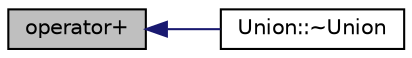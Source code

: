digraph "operator+"
{
  edge [fontname="Helvetica",fontsize="10",labelfontname="Helvetica",labelfontsize="10"];
  node [fontname="Helvetica",fontsize="10",shape=record];
  rankdir="LR";
  Node3 [label="operator+",height=0.2,width=0.4,color="black", fillcolor="grey75", style="filled", fontcolor="black"];
  Node3 -> Node4 [dir="back",color="midnightblue",fontsize="10",style="solid",fontname="Helvetica"];
  Node4 [label="Union::~Union",height=0.2,width=0.4,color="black", fillcolor="white", style="filled",URL="$classUnion.html#a51d0863b6754e2d49823a83da47e7732",tooltip="Default destructor. "];
}
